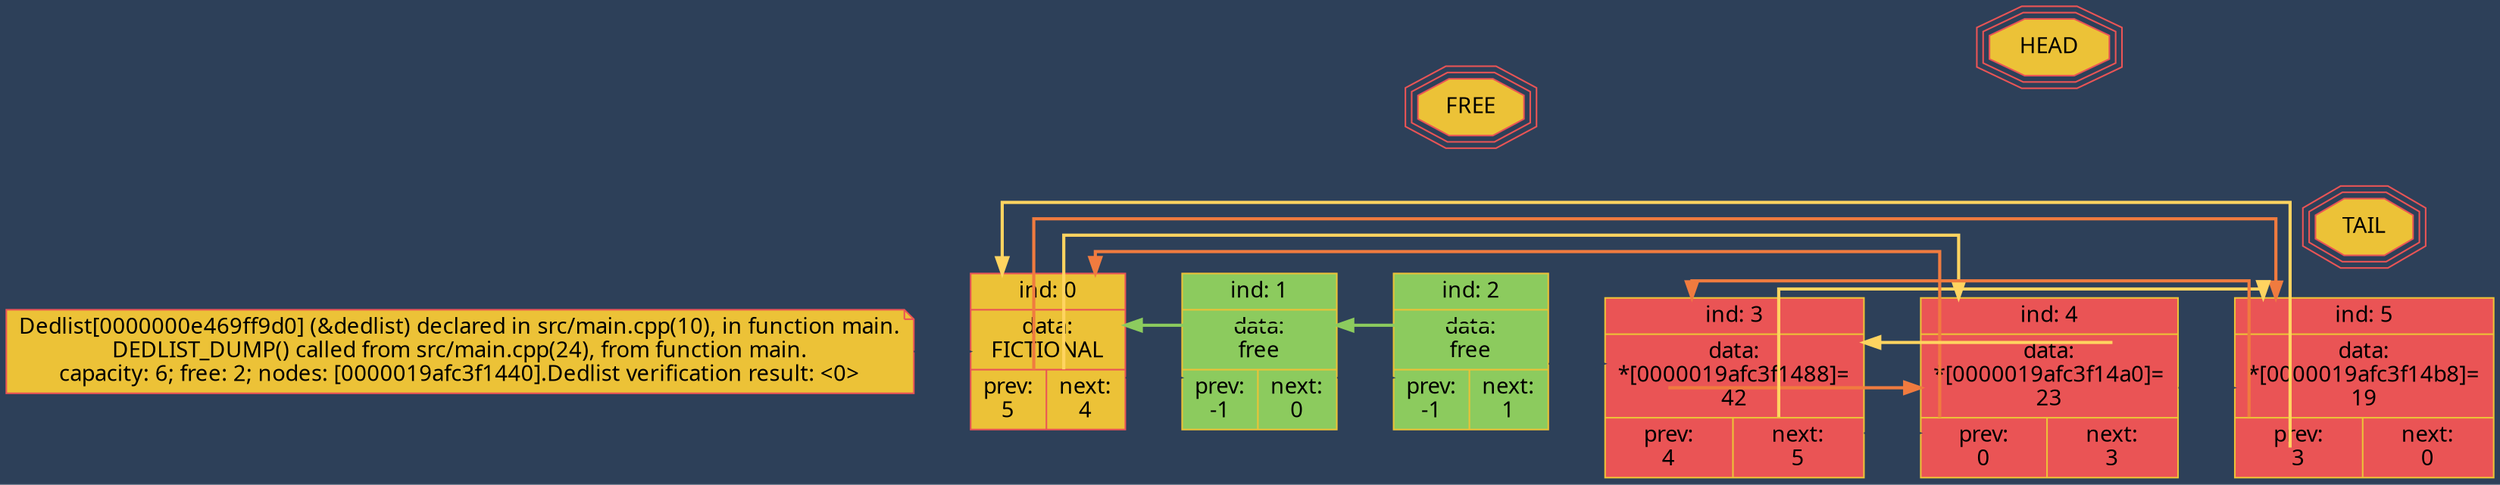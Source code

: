 digraph{
rankdir=LR;
bgcolor="#2D4059";splines=ortho


NODE_TEXT->NODE_0[weight=10, color="#2D4059"];
NODE_0->NODE_1[weight=10, color="#2D4059"];
NODE_1->NODE_2[weight=10, color="#2D4059"];
NODE_2->NODE_3[weight=10, color="#2D4059"];
NODE_3->NODE_4[weight=10, color="#2D4059"];
NODE_4->NODE_5[weight=10, color="#2D4059"];
{ rank=same; HEAD; NODE_4; }
{ rank=same; TAIL; NODE_5; }
{ rank=same; FREE; NODE_2; }


NODE_0:<p>->NODE_5[color="#F07B3F", penwidth=2];
NODE_0:<n>->NODE_4[color="#FFD460", penwidth=2];

NODE_1:<n>->NODE_0[color="#8ccb5e", penwidth=2];
NODE_2:<n>->NODE_1[color="#8ccb5e", penwidth=2];
NODE_3:<p>->NODE_4[color="#F07B3F", penwidth=2];
NODE_3:<n>->NODE_5[color="#FFD460", penwidth=2];

NODE_4:<p>->NODE_0[color="#F07B3F", penwidth=2];
NODE_4:<n>->NODE_3[color="#FFD460", penwidth=2];

NODE_5:<p>->NODE_3[color="#F07B3F", penwidth=2];
NODE_5:<n>->NODE_0[color="#FFD460", penwidth=2];



NODE_TEXT[shape=note, fontname="verdana",
style=bold, style=filled,
color="#EA5455", fillcolor="#ECC237",
label = "Dedlist[0000000e469ff9d0] (&dedlist) declared in src/main.cpp(10), in function main.\nDEDLIST_DUMP() called from src/main.cpp(24), from function main.\ncapacity: 6; free: 2; nodes: [0000019afc3f1440].Dedlist verification result: <0>
"]


NODE_0[shape="record", fontname="verdana",
style=bold, style=filled,
color="#EA5455", fillcolor="#ECC237",
label = "{ <i>ind: 0 }|{ data:\nFICTIONAL} | {<p>prev:\n5 |<n>next:\n4}"];


NODE_1[shape="record", fontname="verdana",
style=bold, style=filled,
color="#ECC237", fillcolor="#8ccb5e",
label = "{ <i>ind: 1 }|{ data:\nfree} | {<p>prev:\n-1 |<n>next:\n0}"];

NODE_2[shape="record", fontname="verdana",
style=bold, style=filled,
color="#ECC237", fillcolor="#8ccb5e",
label = "{ <i>ind: 2 }|{ data:\nfree} | {<p>prev:\n-1 |<n>next:\n1}"];

NODE_3[shape="record", fontname="verdana",
style=bold, style=filled,
color="#ECC237", fillcolor="#EA5455",
label = "{ <i>ind: 3 }|{ data:\n*[0000019afc3f1488]=\n42} | {<p>prev:\n4 |<n>next:\n5}"];

NODE_4[shape="record", fontname="verdana",
style=bold, style=filled,
color="#ECC237", fillcolor="#EA5455",
label = "{ <i>ind: 4 }|{ data:\n*[0000019afc3f14a0]=\n23} | {<p>prev:\n0 |<n>next:\n3}"];

NODE_5[shape="record", fontname="verdana",
style=bold, style=filled,
color="#ECC237", fillcolor="#EA5455",
label = "{ <i>ind: 5 }|{ data:\n*[0000019afc3f14b8]=\n19} | {<p>prev:\n3 |<n>next:\n0}"];

HEAD[shape=tripleoctagon, style=filled,
fontname="verdana", color="#EA5455", fillcolor="#ECC237"];

TAIL[shape=tripleoctagon, style=filled,
fontname="verdana", color="#EA5455", fillcolor="#ECC237"];

FREE[shape=tripleoctagon, style=filled,
fontname="verdana", color="#EA5455", fillcolor="#ECC237"];


}
